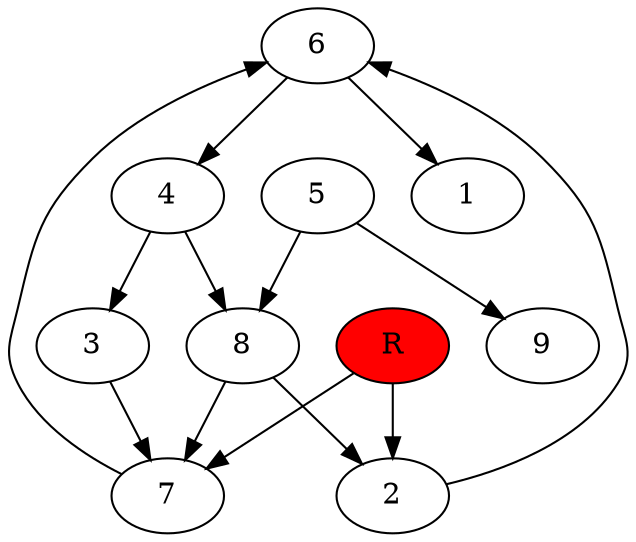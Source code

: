 digraph prb11127 {
	1
	2
	3
	4
	5
	6
	7
	8
	R [fillcolor="#ff0000" style=filled]
	2 -> 6
	3 -> 7
	4 -> 3
	4 -> 8
	5 -> 8
	5 -> 9
	6 -> 1
	6 -> 4
	7 -> 6
	8 -> 2
	8 -> 7
	R -> 2
	R -> 7
}
